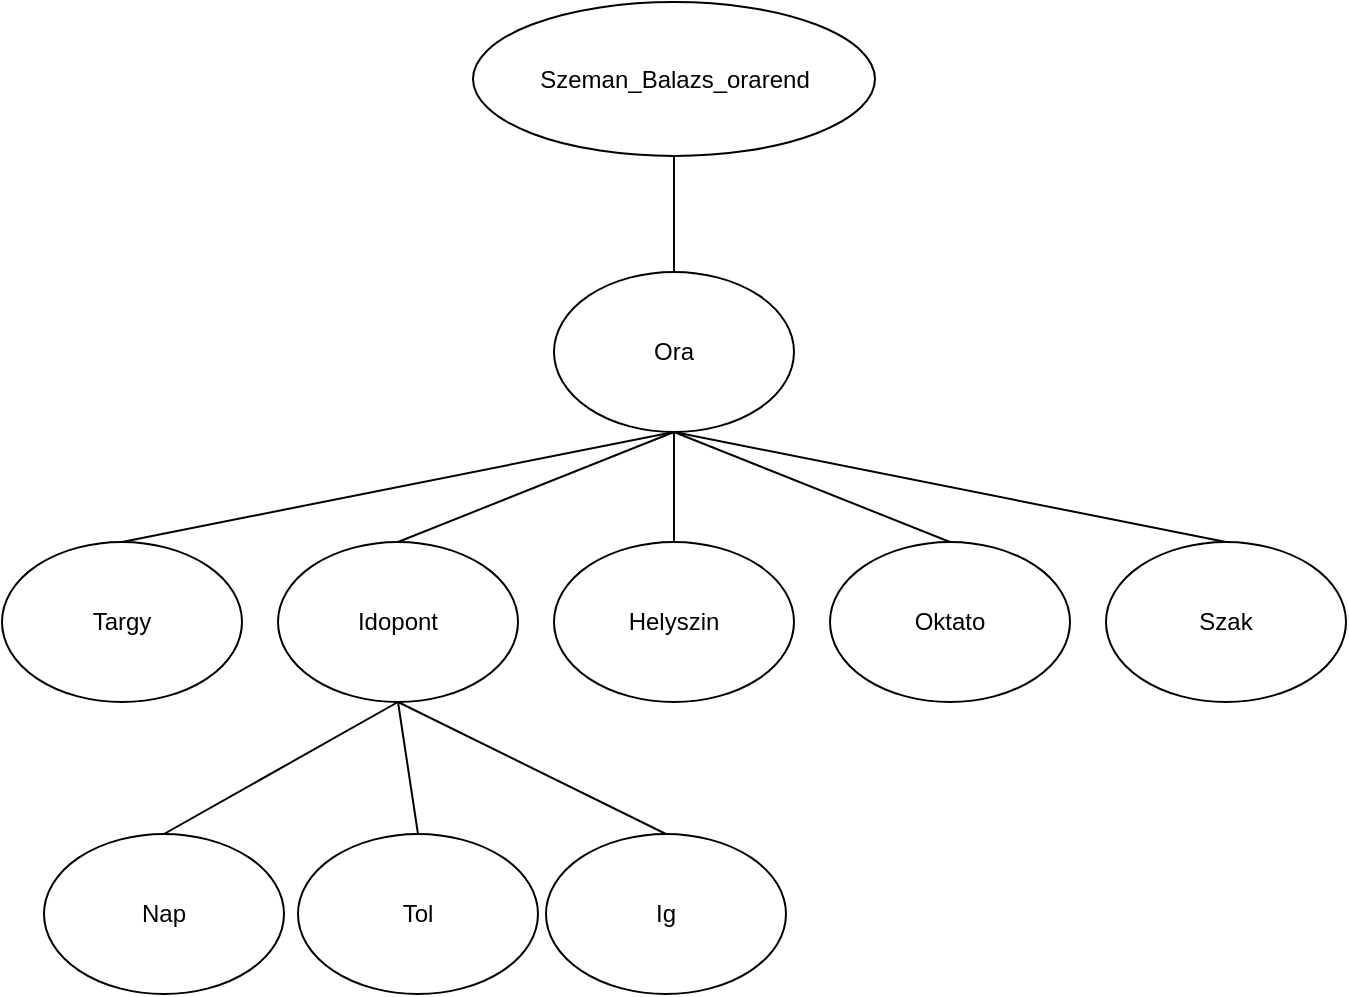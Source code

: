 <mxfile version="24.7.14">
  <diagram name="Page-1" id="CV5-54F58t3fVXI-isut">
    <mxGraphModel dx="1109" dy="1271" grid="0" gridSize="10" guides="1" tooltips="1" connect="1" arrows="1" fold="1" page="0" pageScale="1" pageWidth="850" pageHeight="1100" math="0" shadow="0">
      <root>
        <mxCell id="0" />
        <mxCell id="1" parent="0" />
        <mxCell id="SIPOQw8wfC_lMx-YbBGW-1" value="Szeman_Balazs_orarend" style="ellipse;whiteSpace=wrap;html=1;" vertex="1" parent="1">
          <mxGeometry x="80.5" y="-77" width="201" height="77" as="geometry" />
        </mxCell>
        <mxCell id="SIPOQw8wfC_lMx-YbBGW-2" value="&lt;div&gt;Ora&lt;/div&gt;" style="ellipse;whiteSpace=wrap;html=1;" vertex="1" parent="1">
          <mxGeometry x="121" y="58" width="120" height="80" as="geometry" />
        </mxCell>
        <mxCell id="SIPOQw8wfC_lMx-YbBGW-3" value="Szak" style="ellipse;whiteSpace=wrap;html=1;" vertex="1" parent="1">
          <mxGeometry x="397" y="193" width="120" height="80" as="geometry" />
        </mxCell>
        <mxCell id="SIPOQw8wfC_lMx-YbBGW-4" value="Targy" style="ellipse;whiteSpace=wrap;html=1;" vertex="1" parent="1">
          <mxGeometry x="-155" y="193" width="120" height="80" as="geometry" />
        </mxCell>
        <mxCell id="SIPOQw8wfC_lMx-YbBGW-5" value="Idopont" style="ellipse;whiteSpace=wrap;html=1;" vertex="1" parent="1">
          <mxGeometry x="-17" y="193" width="120" height="80" as="geometry" />
        </mxCell>
        <mxCell id="SIPOQw8wfC_lMx-YbBGW-6" value="Helyszin" style="ellipse;whiteSpace=wrap;html=1;" vertex="1" parent="1">
          <mxGeometry x="121" y="193" width="120" height="80" as="geometry" />
        </mxCell>
        <mxCell id="SIPOQw8wfC_lMx-YbBGW-7" value="Oktato" style="ellipse;whiteSpace=wrap;html=1;" vertex="1" parent="1">
          <mxGeometry x="259" y="193" width="120" height="80" as="geometry" />
        </mxCell>
        <mxCell id="SIPOQw8wfC_lMx-YbBGW-8" value="Ig" style="ellipse;whiteSpace=wrap;html=1;" vertex="1" parent="1">
          <mxGeometry x="117" y="339" width="120" height="80" as="geometry" />
        </mxCell>
        <mxCell id="SIPOQw8wfC_lMx-YbBGW-9" value="Tol" style="ellipse;whiteSpace=wrap;html=1;" vertex="1" parent="1">
          <mxGeometry x="-7" y="339" width="120" height="80" as="geometry" />
        </mxCell>
        <mxCell id="SIPOQw8wfC_lMx-YbBGW-10" value="Nap" style="ellipse;whiteSpace=wrap;html=1;" vertex="1" parent="1">
          <mxGeometry x="-134" y="339" width="120" height="80" as="geometry" />
        </mxCell>
        <mxCell id="SIPOQw8wfC_lMx-YbBGW-11" value="" style="endArrow=none;html=1;rounded=0;fontSize=12;startSize=8;endSize=8;curved=1;entryX=0.5;entryY=1;entryDx=0;entryDy=0;exitX=0.5;exitY=0;exitDx=0;exitDy=0;" edge="1" parent="1" source="SIPOQw8wfC_lMx-YbBGW-2" target="SIPOQw8wfC_lMx-YbBGW-1">
          <mxGeometry width="50" height="50" relative="1" as="geometry">
            <mxPoint x="175" y="53" as="sourcePoint" />
            <mxPoint x="177" y="175" as="targetPoint" />
          </mxGeometry>
        </mxCell>
        <mxCell id="SIPOQw8wfC_lMx-YbBGW-12" value="" style="endArrow=none;html=1;rounded=0;fontSize=12;startSize=8;endSize=8;curved=1;entryX=0.5;entryY=1;entryDx=0;entryDy=0;exitX=0.5;exitY=0;exitDx=0;exitDy=0;" edge="1" parent="1" source="SIPOQw8wfC_lMx-YbBGW-4" target="SIPOQw8wfC_lMx-YbBGW-2">
          <mxGeometry width="50" height="50" relative="1" as="geometry">
            <mxPoint x="127" y="225" as="sourcePoint" />
            <mxPoint x="177" y="175" as="targetPoint" />
          </mxGeometry>
        </mxCell>
        <mxCell id="SIPOQw8wfC_lMx-YbBGW-13" value="" style="endArrow=none;html=1;rounded=0;fontSize=12;startSize=8;endSize=8;curved=1;exitX=0.5;exitY=0;exitDx=0;exitDy=0;entryX=0.5;entryY=1;entryDx=0;entryDy=0;" edge="1" parent="1" source="SIPOQw8wfC_lMx-YbBGW-5" target="SIPOQw8wfC_lMx-YbBGW-2">
          <mxGeometry width="50" height="50" relative="1" as="geometry">
            <mxPoint x="-85" y="203" as="sourcePoint" />
            <mxPoint x="181" y="144" as="targetPoint" />
          </mxGeometry>
        </mxCell>
        <mxCell id="SIPOQw8wfC_lMx-YbBGW-14" value="" style="endArrow=none;html=1;rounded=0;fontSize=12;startSize=8;endSize=8;curved=1;entryX=0.5;entryY=1;entryDx=0;entryDy=0;exitX=0.5;exitY=0;exitDx=0;exitDy=0;" edge="1" parent="1" source="SIPOQw8wfC_lMx-YbBGW-6" target="SIPOQw8wfC_lMx-YbBGW-2">
          <mxGeometry width="50" height="50" relative="1" as="geometry">
            <mxPoint x="-75" y="213" as="sourcePoint" />
            <mxPoint x="201" y="158" as="targetPoint" />
          </mxGeometry>
        </mxCell>
        <mxCell id="SIPOQw8wfC_lMx-YbBGW-15" value="" style="endArrow=none;html=1;rounded=0;fontSize=12;startSize=8;endSize=8;curved=1;entryX=0.5;entryY=1;entryDx=0;entryDy=0;exitX=0.5;exitY=0;exitDx=0;exitDy=0;" edge="1" parent="1" source="SIPOQw8wfC_lMx-YbBGW-3" target="SIPOQw8wfC_lMx-YbBGW-2">
          <mxGeometry width="50" height="50" relative="1" as="geometry">
            <mxPoint x="-65" y="223" as="sourcePoint" />
            <mxPoint x="211" y="168" as="targetPoint" />
          </mxGeometry>
        </mxCell>
        <mxCell id="SIPOQw8wfC_lMx-YbBGW-16" value="" style="endArrow=none;html=1;rounded=0;fontSize=12;startSize=8;endSize=8;curved=1;entryX=0.5;entryY=1;entryDx=0;entryDy=0;exitX=0.5;exitY=0;exitDx=0;exitDy=0;" edge="1" parent="1" source="SIPOQw8wfC_lMx-YbBGW-7" target="SIPOQw8wfC_lMx-YbBGW-2">
          <mxGeometry width="50" height="50" relative="1" as="geometry">
            <mxPoint x="-55" y="233" as="sourcePoint" />
            <mxPoint x="221" y="178" as="targetPoint" />
          </mxGeometry>
        </mxCell>
        <mxCell id="SIPOQw8wfC_lMx-YbBGW-17" value="" style="endArrow=none;html=1;rounded=0;fontSize=12;startSize=8;endSize=8;curved=1;entryX=0.5;entryY=1;entryDx=0;entryDy=0;exitX=0.5;exitY=0;exitDx=0;exitDy=0;" edge="1" parent="1" source="SIPOQw8wfC_lMx-YbBGW-8" target="SIPOQw8wfC_lMx-YbBGW-5">
          <mxGeometry width="50" height="50" relative="1" as="geometry">
            <mxPoint x="-45" y="243" as="sourcePoint" />
            <mxPoint x="231" y="188" as="targetPoint" />
          </mxGeometry>
        </mxCell>
        <mxCell id="SIPOQw8wfC_lMx-YbBGW-18" value="" style="endArrow=none;html=1;rounded=0;fontSize=12;startSize=8;endSize=8;curved=1;entryX=0.5;entryY=1;entryDx=0;entryDy=0;exitX=0.5;exitY=0;exitDx=0;exitDy=0;" edge="1" parent="1" source="SIPOQw8wfC_lMx-YbBGW-9" target="SIPOQw8wfC_lMx-YbBGW-5">
          <mxGeometry width="50" height="50" relative="1" as="geometry">
            <mxPoint x="-35" y="253" as="sourcePoint" />
            <mxPoint x="241" y="198" as="targetPoint" />
          </mxGeometry>
        </mxCell>
        <mxCell id="SIPOQw8wfC_lMx-YbBGW-19" value="" style="endArrow=none;html=1;rounded=0;fontSize=12;startSize=8;endSize=8;curved=1;entryX=0.5;entryY=1;entryDx=0;entryDy=0;exitX=0.5;exitY=0;exitDx=0;exitDy=0;" edge="1" parent="1" source="SIPOQw8wfC_lMx-YbBGW-10" target="SIPOQw8wfC_lMx-YbBGW-5">
          <mxGeometry width="50" height="50" relative="1" as="geometry">
            <mxPoint x="-25" y="263" as="sourcePoint" />
            <mxPoint x="251" y="208" as="targetPoint" />
          </mxGeometry>
        </mxCell>
      </root>
    </mxGraphModel>
  </diagram>
</mxfile>
